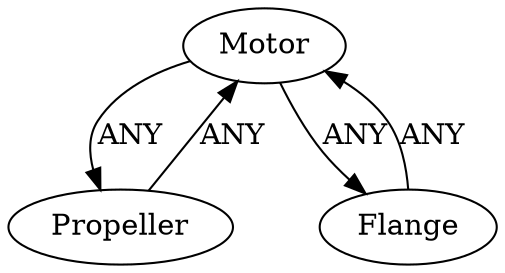 /* Created by igraph 0.10.2 */
digraph {
  0 [
    instance=Motor_instance_3
    label=Motor
  ];
  1 [
    instance=Propeller_instance_3
    label=Propeller
  ];
  2 [
    instance=Flange_instance_4
    label=Flange
  ];

  0 -> 1 [
    label=ANY
  ];
  0 -> 2 [
    label=ANY
  ];
  1 -> 0 [
    label=ANY
  ];
  2 -> 0 [
    label=ANY
  ];
}
